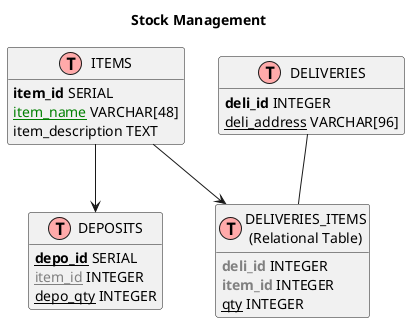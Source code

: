 UML legend:

table = class
#pkey
+index

@startuml
' uncomment the line below if you're using computer with a retina display
' skinparam dpi 300
!define Table(name,desc) class name as "desc" << (T,#FFAAAA) >>
' we use bold for primary key
' green color for unique
' and underscore for not_null
!define primary_key(x) <b>x</b>
!define unique(x) <color:green>x</color>
!define not_null(x) <u>x</u>
!define foreign_keys(x) <color:gray>x</color>
' other tags available:
' <i></i>
' <back:COLOR></color>, where color is a color name or html color code
' (#FFAACC)
' see: http://plantuml.com/classes.html#More
hide methods
hide stereotypes

' entities
title Stock Management
Table(items, "ITEMS") {
primary_key(item_id) SERIAL
not_null(unique(item_name)) VARCHAR[48]
item_description TEXT
}

Table(deposits, "DEPOSITS") {
primary_key(not_null(depo_id)) SERIAL
foreign_keys(not_null(item_id)) INTEGER
not_null(depo_qty) INTEGER
}

Table(deliveries, "DELIVERIES") {
primary_key(deli_id) INTEGER
not_null(deli_address) VARCHAR[96]
}

Table(deliveries_items, "DELIVERIES_ITEMS\n(Relational Table)") {
primary_key(foreign_keys(deli_id)) INTEGER
primary_key(foreign_keys(item_id)) INTEGER
not_null(qty) INTEGER
}

' relationships
' one-to-one relationship
items --> deposits
items --> deliveries_items
deliveries -- deliveries_items
' one to may relationship
'user --> session : "A user may have\n many sessions"
' many to many relationship
' Add mark if you like
'user "1" --> "*" user_group : "A user may be \nin many groups"
'group "1" --> "0..N" user_group : "A group may \ncontain many users"
@enduml